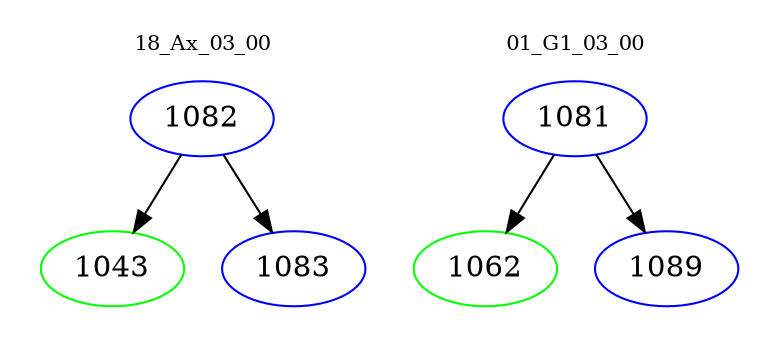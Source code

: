 digraph{
subgraph cluster_0 {
color = white
label = "18_Ax_03_00";
fontsize=10;
T0_1082 [label="1082", color="blue"]
T0_1082 -> T0_1043 [color="black"]
T0_1043 [label="1043", color="green"]
T0_1082 -> T0_1083 [color="black"]
T0_1083 [label="1083", color="blue"]
}
subgraph cluster_1 {
color = white
label = "01_G1_03_00";
fontsize=10;
T1_1081 [label="1081", color="blue"]
T1_1081 -> T1_1062 [color="black"]
T1_1062 [label="1062", color="green"]
T1_1081 -> T1_1089 [color="black"]
T1_1089 [label="1089", color="blue"]
}
}
